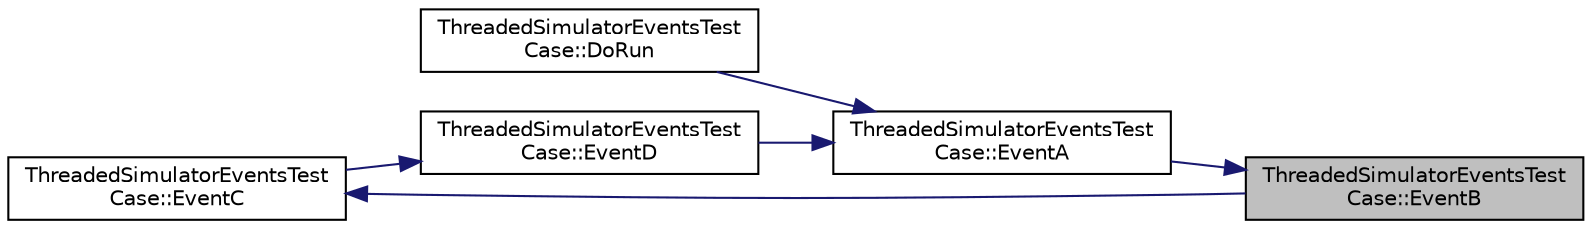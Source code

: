 digraph "ThreadedSimulatorEventsTestCase::EventB"
{
 // LATEX_PDF_SIZE
  edge [fontname="Helvetica",fontsize="10",labelfontname="Helvetica",labelfontsize="10"];
  node [fontname="Helvetica",fontsize="10",shape=record];
  rankdir="RL";
  Node1 [label="ThreadedSimulatorEventsTest\lCase::EventB",height=0.2,width=0.4,color="black", fillcolor="grey75", style="filled", fontcolor="black",tooltip=" "];
  Node1 -> Node2 [dir="back",color="midnightblue",fontsize="10",style="solid",fontname="Helvetica"];
  Node2 [label="ThreadedSimulatorEventsTest\lCase::EventA",height=0.2,width=0.4,color="black", fillcolor="white", style="filled",URL="$class_threaded_simulator_events_test_case.html#a2134feb6de26f7f8e6c1abdd9e975897",tooltip=" "];
  Node2 -> Node3 [dir="back",color="midnightblue",fontsize="10",style="solid",fontname="Helvetica"];
  Node3 [label="ThreadedSimulatorEventsTest\lCase::DoRun",height=0.2,width=0.4,color="black", fillcolor="white", style="filled",URL="$class_threaded_simulator_events_test_case.html#a77bfe7eb0320066be432673a1f07a104",tooltip="Implementation to actually run this TestCase."];
  Node2 -> Node4 [dir="back",color="midnightblue",fontsize="10",style="solid",fontname="Helvetica"];
  Node4 [label="ThreadedSimulatorEventsTest\lCase::EventD",height=0.2,width=0.4,color="black", fillcolor="white", style="filled",URL="$class_threaded_simulator_events_test_case.html#a7a2de9570600d8f21748df462baa860d",tooltip=" "];
  Node4 -> Node5 [dir="back",color="midnightblue",fontsize="10",style="solid",fontname="Helvetica"];
  Node5 [label="ThreadedSimulatorEventsTest\lCase::EventC",height=0.2,width=0.4,color="black", fillcolor="white", style="filled",URL="$class_threaded_simulator_events_test_case.html#a80533a87ccd3306fca8e0c3d031e9db0",tooltip=" "];
  Node5 -> Node1 [dir="back",color="midnightblue",fontsize="10",style="solid",fontname="Helvetica"];
}
